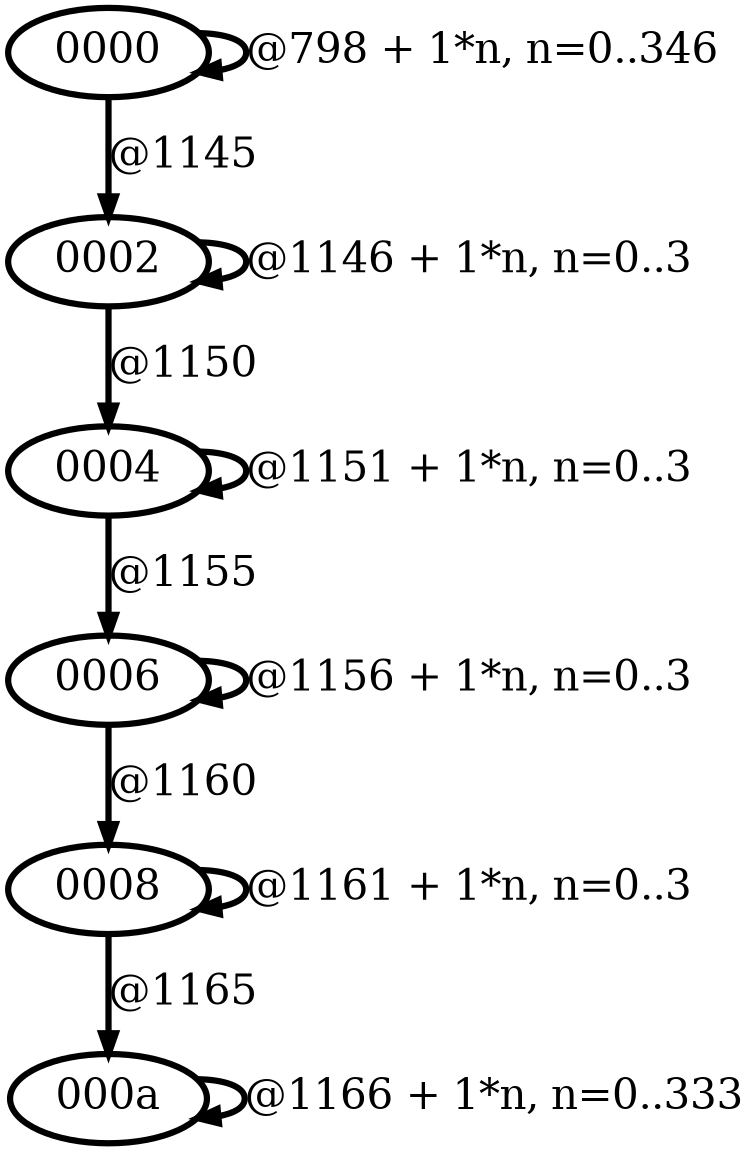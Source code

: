 digraph G {
        node [style=rounded, penwidth=3, fontsize=20, shape=oval];
        "0000" -> "0000" [label="@798 + 1*n, n=0..346", color=black,arrowsize=1,style=bold,penwidth=3,fontsize=20];
"0000" -> "0002" [label="@1145", color=black,arrowsize=1,style=bold,penwidth=3,fontsize=20];
"0002" -> "0002" [label="@1146 + 1*n, n=0..3", color=black,arrowsize=1,style=bold,penwidth=3,fontsize=20];
"0002" -> "0004" [label="@1150", color=black,arrowsize=1,style=bold,penwidth=3,fontsize=20];
"0004" -> "0004" [label="@1151 + 1*n, n=0..3", color=black,arrowsize=1,style=bold,penwidth=3,fontsize=20];
"0004" -> "0006" [label="@1155", color=black,arrowsize=1,style=bold,penwidth=3,fontsize=20];
"0006" -> "0006" [label="@1156 + 1*n, n=0..3", color=black,arrowsize=1,style=bold,penwidth=3,fontsize=20];
"0006" -> "0008" [label="@1160", color=black,arrowsize=1,style=bold,penwidth=3,fontsize=20];
"0008" -> "0008" [label="@1161 + 1*n, n=0..3", color=black,arrowsize=1,style=bold,penwidth=3,fontsize=20];
"0008" -> "000a" [label="@1165", color=black,arrowsize=1,style=bold,penwidth=3,fontsize=20];
"000a" -> "000a" [label="@1166 + 1*n, n=0..333", color=black,arrowsize=1,style=bold,penwidth=3,fontsize=20];
}
